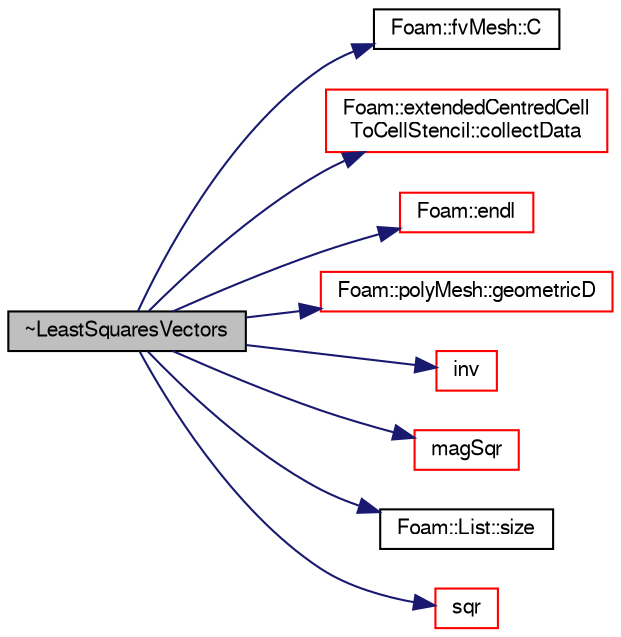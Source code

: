 digraph "~LeastSquaresVectors"
{
  bgcolor="transparent";
  edge [fontname="FreeSans",fontsize="10",labelfontname="FreeSans",labelfontsize="10"];
  node [fontname="FreeSans",fontsize="10",shape=record];
  rankdir="LR";
  Node2 [label="~LeastSquaresVectors",height=0.2,width=0.4,color="black", fillcolor="grey75", style="filled", fontcolor="black"];
  Node2 -> Node3 [color="midnightblue",fontsize="10",style="solid",fontname="FreeSans"];
  Node3 [label="Foam::fvMesh::C",height=0.2,width=0.4,color="black",URL="$a22766.html#a724799c6e3ba1bd41ad47529f330d066",tooltip="Return cell centres as volVectorField. "];
  Node2 -> Node4 [color="midnightblue",fontsize="10",style="solid",fontname="FreeSans"];
  Node4 [label="Foam::extendedCentredCell\lToCellStencil::collectData",height=0.2,width=0.4,color="red",URL="$a22634.html#aeb99ab86ad7ce7ba05ced96c2f1c03c7",tooltip="Use map to get the data into stencil order. "];
  Node2 -> Node12 [color="midnightblue",fontsize="10",style="solid",fontname="FreeSans"];
  Node12 [label="Foam::endl",height=0.2,width=0.4,color="red",URL="$a21124.html#a2db8fe02a0d3909e9351bb4275b23ce4",tooltip="Add newline and flush stream. "];
  Node2 -> Node14 [color="midnightblue",fontsize="10",style="solid",fontname="FreeSans"];
  Node14 [label="Foam::polyMesh::geometricD",height=0.2,width=0.4,color="red",URL="$a27410.html#afeb0c5ec9cb10317d78597051a1bead2",tooltip="Return the vector of geometric directions in mesh. "];
  Node2 -> Node16 [color="midnightblue",fontsize="10",style="solid",fontname="FreeSans"];
  Node16 [label="inv",height=0.2,width=0.4,color="red",URL="$a12539.html#a051a9cc73ad6012d849cfcbc7507acde"];
  Node2 -> Node18 [color="midnightblue",fontsize="10",style="solid",fontname="FreeSans"];
  Node18 [label="magSqr",height=0.2,width=0.4,color="red",URL="$a12539.html#ab0cd33eb018a643a64ca545601530791"];
  Node2 -> Node19 [color="midnightblue",fontsize="10",style="solid",fontname="FreeSans"];
  Node19 [label="Foam::List::size",height=0.2,width=0.4,color="black",URL="$a25694.html#a8a5f6fa29bd4b500caf186f60245b384",tooltip="Override size to be inconsistent with allocated storage. "];
  Node2 -> Node20 [color="midnightblue",fontsize="10",style="solid",fontname="FreeSans"];
  Node20 [label="sqr",height=0.2,width=0.4,color="red",URL="$a12539.html#a557bbac590ed5ce51116be69fe4faa96"];
}
